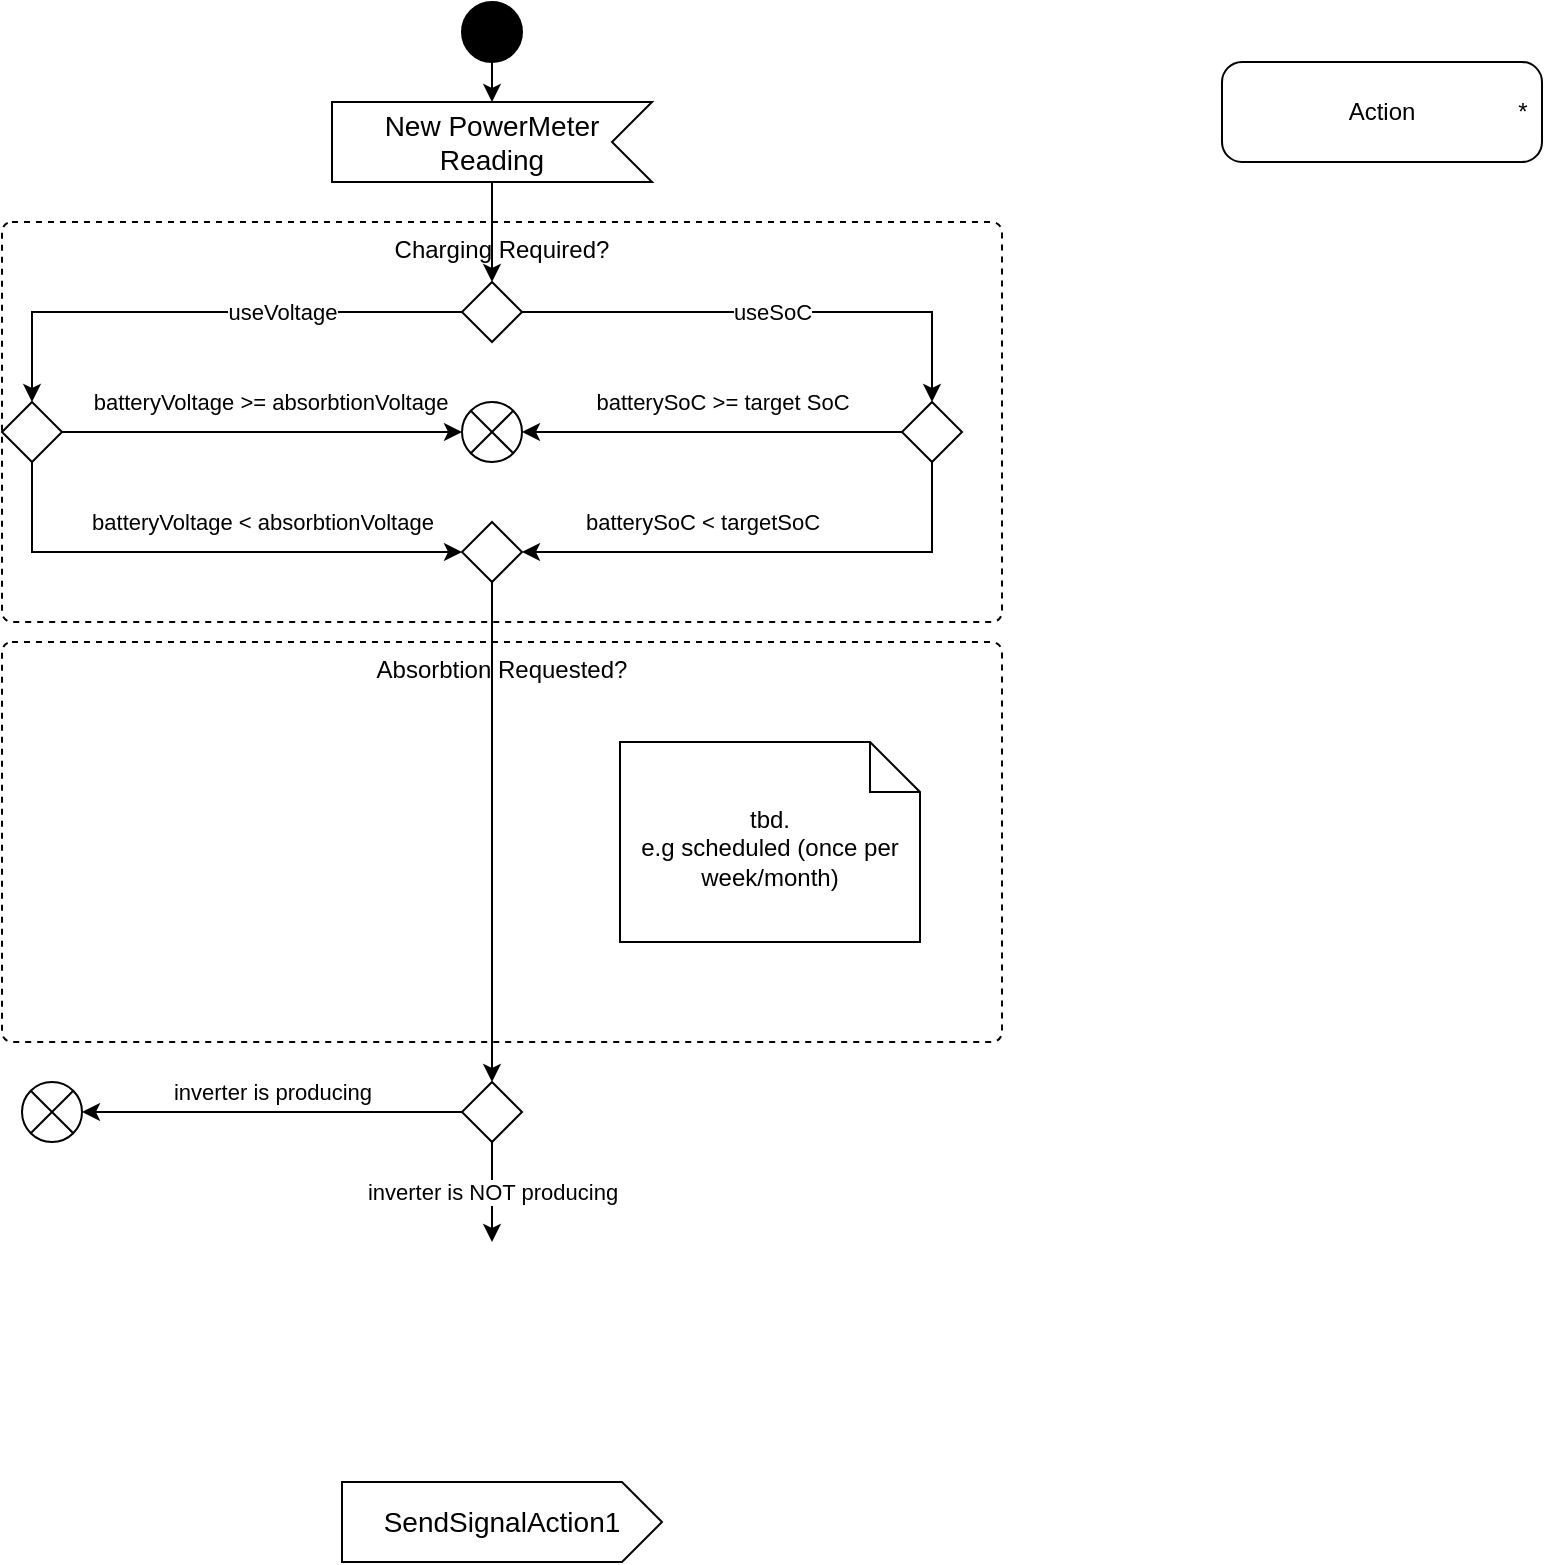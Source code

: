 <mxfile version="21.2.3" type="github">
  <diagram name="Seite-1" id="RnQn5qa8K4LxPab7MKX_">
    <mxGraphModel dx="1314" dy="717" grid="1" gridSize="10" guides="1" tooltips="1" connect="1" arrows="1" fold="1" page="1" pageScale="1" pageWidth="827" pageHeight="1169" math="0" shadow="0">
      <root>
        <mxCell id="0" />
        <mxCell id="1" parent="0" />
        <mxCell id="-vslxbHUs3JhE1hCQwjN-31" value="Absorbtion Requested?" style="html=1;align=center;verticalAlign=top;rounded=1;absoluteArcSize=1;arcSize=10;dashed=1;whiteSpace=wrap;" parent="1" vertex="1">
          <mxGeometry x="30" y="350" width="500" height="200" as="geometry" />
        </mxCell>
        <mxCell id="-vslxbHUs3JhE1hCQwjN-29" value="Charging Required?" style="html=1;align=center;verticalAlign=top;rounded=1;absoluteArcSize=1;arcSize=10;dashed=1;whiteSpace=wrap;" parent="1" vertex="1">
          <mxGeometry x="30" y="140" width="500" height="200" as="geometry" />
        </mxCell>
        <mxCell id="-vslxbHUs3JhE1hCQwjN-1" value="SendSignalAction1" style="html=1;shape=mxgraph.infographic.ribbonSimple;notch1=0;notch2=20;align=center;verticalAlign=middle;fontSize=14;fontStyle=0;fillColor=#FFFFFF;whiteSpace=wrap;" parent="1" vertex="1">
          <mxGeometry x="200" y="770" width="160" height="40" as="geometry" />
        </mxCell>
        <mxCell id="-vslxbHUs3JhE1hCQwjN-30" style="edgeStyle=orthogonalEdgeStyle;rounded=0;orthogonalLoop=1;jettySize=auto;html=1;exitX=0;exitY=0;exitDx=80;exitDy=40;exitPerimeter=0;entryX=0.5;entryY=0;entryDx=0;entryDy=0;" parent="1" source="-vslxbHUs3JhE1hCQwjN-2" target="-vslxbHUs3JhE1hCQwjN-5" edge="1">
          <mxGeometry relative="1" as="geometry" />
        </mxCell>
        <mxCell id="-vslxbHUs3JhE1hCQwjN-2" value="New PowerMeter Reading" style="html=1;shape=mxgraph.infographic.ribbonSimple;notch1=20;notch2=0;align=center;verticalAlign=middle;fontSize=14;fontStyle=0;flipH=1;fillColor=#FFFFFF;whiteSpace=wrap;" parent="1" vertex="1">
          <mxGeometry x="195" y="80" width="160" height="40" as="geometry" />
        </mxCell>
        <mxCell id="-vslxbHUs3JhE1hCQwjN-4" style="edgeStyle=orthogonalEdgeStyle;rounded=0;orthogonalLoop=1;jettySize=auto;html=1;exitX=0.5;exitY=1;exitDx=0;exitDy=0;entryX=0;entryY=0;entryDx=80;entryDy=0;entryPerimeter=0;" parent="1" source="-vslxbHUs3JhE1hCQwjN-3" target="-vslxbHUs3JhE1hCQwjN-2" edge="1">
          <mxGeometry relative="1" as="geometry" />
        </mxCell>
        <mxCell id="-vslxbHUs3JhE1hCQwjN-3" value="" style="ellipse;fillColor=strokeColor;html=1;" parent="1" vertex="1">
          <mxGeometry x="260" y="30" width="30" height="30" as="geometry" />
        </mxCell>
        <mxCell id="-vslxbHUs3JhE1hCQwjN-14" value="useSoC" style="edgeStyle=orthogonalEdgeStyle;rounded=0;orthogonalLoop=1;jettySize=auto;html=1;exitX=1;exitY=0.5;exitDx=0;exitDy=0;entryX=0.5;entryY=0;entryDx=0;entryDy=0;" parent="1" source="-vslxbHUs3JhE1hCQwjN-5" target="-vslxbHUs3JhE1hCQwjN-21" edge="1">
          <mxGeometry relative="1" as="geometry">
            <mxPoint x="350" y="210" as="targetPoint" />
          </mxGeometry>
        </mxCell>
        <mxCell id="-vslxbHUs3JhE1hCQwjN-5" value="" style="rhombus;" parent="1" vertex="1">
          <mxGeometry x="260" y="170" width="30" height="30" as="geometry" />
        </mxCell>
        <mxCell id="-vslxbHUs3JhE1hCQwjN-9" value="Action" style="html=1;dashed=0;rounded=1;absoluteArcSize=1;arcSize=20;verticalAlign=middle;align=center;whiteSpace=wrap;" parent="1" vertex="1">
          <mxGeometry x="640" y="60" width="160" height="50" as="geometry" />
        </mxCell>
        <mxCell id="-vslxbHUs3JhE1hCQwjN-10" value="*" style="text;resizeWidth=0;resizeHeight=0;points=[];part=1;verticalAlign=middle;align=center;html=1;" parent="-vslxbHUs3JhE1hCQwjN-9" vertex="1">
          <mxGeometry x="1" y="0.5" width="20" height="20" relative="1" as="geometry">
            <mxPoint x="-20" y="-10" as="offset" />
          </mxGeometry>
        </mxCell>
        <mxCell id="-vslxbHUs3JhE1hCQwjN-15" value="batteryVoltage &amp;lt; absorbtionVoltage" style="edgeStyle=orthogonalEdgeStyle;rounded=0;orthogonalLoop=1;jettySize=auto;html=1;exitX=0.5;exitY=1;exitDx=0;exitDy=0;entryX=0;entryY=0.5;entryDx=0;entryDy=0;" parent="1" source="-vslxbHUs3JhE1hCQwjN-13" target="-vslxbHUs3JhE1hCQwjN-24" edge="1">
          <mxGeometry x="0.231" y="15" relative="1" as="geometry">
            <mxPoint x="275" y="380" as="targetPoint" />
            <mxPoint as="offset" />
          </mxGeometry>
        </mxCell>
        <mxCell id="-vslxbHUs3JhE1hCQwjN-19" style="edgeStyle=orthogonalEdgeStyle;rounded=0;orthogonalLoop=1;jettySize=auto;html=1;exitX=1;exitY=0.5;exitDx=0;exitDy=0;entryX=0;entryY=0.5;entryDx=0;entryDy=0;" parent="1" source="-vslxbHUs3JhE1hCQwjN-13" target="-vslxbHUs3JhE1hCQwjN-25" edge="1">
          <mxGeometry relative="1" as="geometry">
            <mxPoint x="30" y="350" as="targetPoint" />
          </mxGeometry>
        </mxCell>
        <mxCell id="-vslxbHUs3JhE1hCQwjN-20" value="batteryVoltage &amp;gt;= absorbtionVoltage" style="edgeLabel;html=1;align=center;verticalAlign=middle;resizable=0;points=[];" parent="-vslxbHUs3JhE1hCQwjN-19" vertex="1" connectable="0">
          <mxGeometry x="-0.316" y="-2" relative="1" as="geometry">
            <mxPoint x="35" y="-17" as="offset" />
          </mxGeometry>
        </mxCell>
        <mxCell id="-vslxbHUs3JhE1hCQwjN-13" value="" style="rhombus;" parent="1" vertex="1">
          <mxGeometry x="30" y="230" width="30" height="30" as="geometry" />
        </mxCell>
        <mxCell id="-vslxbHUs3JhE1hCQwjN-18" value="useVoltage" style="edgeStyle=orthogonalEdgeStyle;rounded=0;orthogonalLoop=1;jettySize=auto;html=1;exitX=0;exitY=0.5;exitDx=0;exitDy=0;entryX=0.5;entryY=0;entryDx=0;entryDy=0;" parent="1" source="-vslxbHUs3JhE1hCQwjN-5" target="-vslxbHUs3JhE1hCQwjN-13" edge="1">
          <mxGeometry x="-0.305" relative="1" as="geometry">
            <mxPoint x="60" y="230" as="targetPoint" />
            <mxPoint x="185" y="195" as="sourcePoint" />
            <mxPoint as="offset" />
          </mxGeometry>
        </mxCell>
        <mxCell id="-vslxbHUs3JhE1hCQwjN-21" value="" style="rhombus;" parent="1" vertex="1">
          <mxGeometry x="480" y="230" width="30" height="30" as="geometry" />
        </mxCell>
        <mxCell id="-vslxbHUs3JhE1hCQwjN-22" value="batterySoC &amp;lt; targetSoC" style="edgeStyle=orthogonalEdgeStyle;rounded=0;orthogonalLoop=1;jettySize=auto;html=1;exitX=0.5;exitY=1;exitDx=0;exitDy=0;entryX=1;entryY=0.5;entryDx=0;entryDy=0;" parent="1" source="-vslxbHUs3JhE1hCQwjN-21" target="-vslxbHUs3JhE1hCQwjN-24" edge="1">
          <mxGeometry x="0.28" y="-15" relative="1" as="geometry">
            <mxPoint x="274.66" y="545" as="targetPoint" />
            <mxPoint x="274.66" y="435" as="sourcePoint" />
            <mxPoint as="offset" />
          </mxGeometry>
        </mxCell>
        <mxCell id="RYd9b7n3B8SkECeL92zZ-8" style="edgeStyle=orthogonalEdgeStyle;rounded=0;orthogonalLoop=1;jettySize=auto;html=1;exitX=0.5;exitY=1;exitDx=0;exitDy=0;" edge="1" parent="1" source="-vslxbHUs3JhE1hCQwjN-24" target="RYd9b7n3B8SkECeL92zZ-2">
          <mxGeometry relative="1" as="geometry" />
        </mxCell>
        <mxCell id="-vslxbHUs3JhE1hCQwjN-24" value="" style="rhombus;" parent="1" vertex="1">
          <mxGeometry x="260" y="290" width="30" height="30" as="geometry" />
        </mxCell>
        <mxCell id="-vslxbHUs3JhE1hCQwjN-25" value="" style="shape=sumEllipse;perimeter=ellipsePerimeter;html=1;backgroundOutline=1;" parent="1" vertex="1">
          <mxGeometry x="260" y="230" width="30" height="30" as="geometry" />
        </mxCell>
        <mxCell id="-vslxbHUs3JhE1hCQwjN-26" style="edgeStyle=orthogonalEdgeStyle;rounded=0;orthogonalLoop=1;jettySize=auto;html=1;exitX=0;exitY=0.5;exitDx=0;exitDy=0;entryX=1;entryY=0.5;entryDx=0;entryDy=0;" parent="1" source="-vslxbHUs3JhE1hCQwjN-21" target="-vslxbHUs3JhE1hCQwjN-25" edge="1">
          <mxGeometry relative="1" as="geometry">
            <mxPoint x="350" y="370" as="targetPoint" />
            <mxPoint x="170" y="325" as="sourcePoint" />
          </mxGeometry>
        </mxCell>
        <mxCell id="-vslxbHUs3JhE1hCQwjN-27" value="batterySoC &amp;gt;= target SoC" style="edgeLabel;html=1;align=center;verticalAlign=middle;resizable=0;points=[];" parent="-vslxbHUs3JhE1hCQwjN-26" vertex="1" connectable="0">
          <mxGeometry x="-0.316" y="-2" relative="1" as="geometry">
            <mxPoint x="-25" y="-13" as="offset" />
          </mxGeometry>
        </mxCell>
        <mxCell id="RYd9b7n3B8SkECeL92zZ-5" value="inverter is producing" style="edgeStyle=orthogonalEdgeStyle;rounded=0;orthogonalLoop=1;jettySize=auto;html=1;exitX=0;exitY=0.5;exitDx=0;exitDy=0;entryX=1;entryY=0.5;entryDx=0;entryDy=0;" edge="1" parent="1" source="RYd9b7n3B8SkECeL92zZ-2" target="RYd9b7n3B8SkECeL92zZ-6">
          <mxGeometry y="-10" relative="1" as="geometry">
            <mxPoint x="210" y="610" as="targetPoint" />
            <mxPoint as="offset" />
          </mxGeometry>
        </mxCell>
        <mxCell id="RYd9b7n3B8SkECeL92zZ-2" value="" style="rhombus;" vertex="1" parent="1">
          <mxGeometry x="260" y="570" width="30" height="30" as="geometry" />
        </mxCell>
        <mxCell id="RYd9b7n3B8SkECeL92zZ-6" value="" style="shape=sumEllipse;perimeter=ellipsePerimeter;html=1;backgroundOutline=1;" vertex="1" parent="1">
          <mxGeometry x="40" y="570" width="30" height="30" as="geometry" />
        </mxCell>
        <mxCell id="RYd9b7n3B8SkECeL92zZ-7" value="&lt;div&gt;tbd.&lt;/div&gt;&lt;div&gt;e.g scheduled (once per week/month)&lt;br&gt;&lt;/div&gt;" style="shape=note2;boundedLbl=1;whiteSpace=wrap;html=1;size=25;verticalAlign=top;align=center;" vertex="1" parent="1">
          <mxGeometry x="339" y="400" width="150" height="100" as="geometry" />
        </mxCell>
        <mxCell id="RYd9b7n3B8SkECeL92zZ-9" value="inverter is NOT producing" style="edgeStyle=orthogonalEdgeStyle;rounded=0;orthogonalLoop=1;jettySize=auto;html=1;exitX=0.5;exitY=1;exitDx=0;exitDy=0;" edge="1" parent="1" source="RYd9b7n3B8SkECeL92zZ-2">
          <mxGeometry x="-0.009" relative="1" as="geometry">
            <mxPoint x="275" y="650" as="targetPoint" />
            <mxPoint x="270" y="595" as="sourcePoint" />
            <mxPoint as="offset" />
          </mxGeometry>
        </mxCell>
      </root>
    </mxGraphModel>
  </diagram>
</mxfile>
